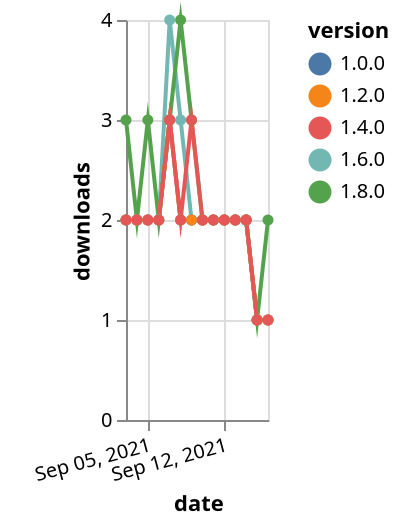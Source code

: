 {"$schema": "https://vega.github.io/schema/vega-lite/v5.json", "description": "A simple bar chart with embedded data.", "data": {"values": [{"date": "2021-09-03", "total": 692, "delta": 2, "version": "1.6.0"}, {"date": "2021-09-04", "total": 694, "delta": 2, "version": "1.6.0"}, {"date": "2021-09-05", "total": 696, "delta": 2, "version": "1.6.0"}, {"date": "2021-09-06", "total": 698, "delta": 2, "version": "1.6.0"}, {"date": "2021-09-07", "total": 702, "delta": 4, "version": "1.6.0"}, {"date": "2021-09-08", "total": 705, "delta": 3, "version": "1.6.0"}, {"date": "2021-09-09", "total": 707, "delta": 2, "version": "1.6.0"}, {"date": "2021-09-10", "total": 709, "delta": 2, "version": "1.6.0"}, {"date": "2021-09-11", "total": 711, "delta": 2, "version": "1.6.0"}, {"date": "2021-09-12", "total": 713, "delta": 2, "version": "1.6.0"}, {"date": "2021-09-13", "total": 715, "delta": 2, "version": "1.6.0"}, {"date": "2021-09-14", "total": 717, "delta": 2, "version": "1.6.0"}, {"date": "2021-09-15", "total": 718, "delta": 1, "version": "1.6.0"}, {"date": "2021-09-16", "total": 719, "delta": 1, "version": "1.6.0"}, {"date": "2021-09-03", "total": 223, "delta": 3, "version": "1.8.0"}, {"date": "2021-09-04", "total": 225, "delta": 2, "version": "1.8.0"}, {"date": "2021-09-05", "total": 228, "delta": 3, "version": "1.8.0"}, {"date": "2021-09-06", "total": 230, "delta": 2, "version": "1.8.0"}, {"date": "2021-09-07", "total": 233, "delta": 3, "version": "1.8.0"}, {"date": "2021-09-08", "total": 237, "delta": 4, "version": "1.8.0"}, {"date": "2021-09-09", "total": 240, "delta": 3, "version": "1.8.0"}, {"date": "2021-09-10", "total": 242, "delta": 2, "version": "1.8.0"}, {"date": "2021-09-11", "total": 244, "delta": 2, "version": "1.8.0"}, {"date": "2021-09-12", "total": 246, "delta": 2, "version": "1.8.0"}, {"date": "2021-09-13", "total": 248, "delta": 2, "version": "1.8.0"}, {"date": "2021-09-14", "total": 250, "delta": 2, "version": "1.8.0"}, {"date": "2021-09-15", "total": 251, "delta": 1, "version": "1.8.0"}, {"date": "2021-09-16", "total": 253, "delta": 2, "version": "1.8.0"}, {"date": "2021-09-03", "total": 1627, "delta": 2, "version": "1.0.0"}, {"date": "2021-09-04", "total": 1629, "delta": 2, "version": "1.0.0"}, {"date": "2021-09-05", "total": 1631, "delta": 2, "version": "1.0.0"}, {"date": "2021-09-06", "total": 1633, "delta": 2, "version": "1.0.0"}, {"date": "2021-09-07", "total": 1636, "delta": 3, "version": "1.0.0"}, {"date": "2021-09-08", "total": 1638, "delta": 2, "version": "1.0.0"}, {"date": "2021-09-09", "total": 1640, "delta": 2, "version": "1.0.0"}, {"date": "2021-09-10", "total": 1642, "delta": 2, "version": "1.0.0"}, {"date": "2021-09-11", "total": 1644, "delta": 2, "version": "1.0.0"}, {"date": "2021-09-12", "total": 1646, "delta": 2, "version": "1.0.0"}, {"date": "2021-09-13", "total": 1648, "delta": 2, "version": "1.0.0"}, {"date": "2021-09-14", "total": 1650, "delta": 2, "version": "1.0.0"}, {"date": "2021-09-15", "total": 1651, "delta": 1, "version": "1.0.0"}, {"date": "2021-09-16", "total": 1652, "delta": 1, "version": "1.0.0"}, {"date": "2021-09-03", "total": 1456, "delta": 2, "version": "1.2.0"}, {"date": "2021-09-04", "total": 1458, "delta": 2, "version": "1.2.0"}, {"date": "2021-09-05", "total": 1460, "delta": 2, "version": "1.2.0"}, {"date": "2021-09-06", "total": 1462, "delta": 2, "version": "1.2.0"}, {"date": "2021-09-07", "total": 1465, "delta": 3, "version": "1.2.0"}, {"date": "2021-09-08", "total": 1467, "delta": 2, "version": "1.2.0"}, {"date": "2021-09-09", "total": 1469, "delta": 2, "version": "1.2.0"}, {"date": "2021-09-10", "total": 1471, "delta": 2, "version": "1.2.0"}, {"date": "2021-09-11", "total": 1473, "delta": 2, "version": "1.2.0"}, {"date": "2021-09-12", "total": 1475, "delta": 2, "version": "1.2.0"}, {"date": "2021-09-13", "total": 1477, "delta": 2, "version": "1.2.0"}, {"date": "2021-09-14", "total": 1479, "delta": 2, "version": "1.2.0"}, {"date": "2021-09-15", "total": 1480, "delta": 1, "version": "1.2.0"}, {"date": "2021-09-16", "total": 1481, "delta": 1, "version": "1.2.0"}, {"date": "2021-09-03", "total": 993, "delta": 2, "version": "1.4.0"}, {"date": "2021-09-04", "total": 995, "delta": 2, "version": "1.4.0"}, {"date": "2021-09-05", "total": 997, "delta": 2, "version": "1.4.0"}, {"date": "2021-09-06", "total": 999, "delta": 2, "version": "1.4.0"}, {"date": "2021-09-07", "total": 1002, "delta": 3, "version": "1.4.0"}, {"date": "2021-09-08", "total": 1004, "delta": 2, "version": "1.4.0"}, {"date": "2021-09-09", "total": 1007, "delta": 3, "version": "1.4.0"}, {"date": "2021-09-10", "total": 1009, "delta": 2, "version": "1.4.0"}, {"date": "2021-09-11", "total": 1011, "delta": 2, "version": "1.4.0"}, {"date": "2021-09-12", "total": 1013, "delta": 2, "version": "1.4.0"}, {"date": "2021-09-13", "total": 1015, "delta": 2, "version": "1.4.0"}, {"date": "2021-09-14", "total": 1017, "delta": 2, "version": "1.4.0"}, {"date": "2021-09-15", "total": 1018, "delta": 1, "version": "1.4.0"}, {"date": "2021-09-16", "total": 1019, "delta": 1, "version": "1.4.0"}]}, "width": "container", "mark": {"type": "line", "point": {"filled": true}}, "encoding": {"x": {"field": "date", "type": "temporal", "timeUnit": "yearmonthdate", "title": "date", "axis": {"labelAngle": -15}}, "y": {"field": "delta", "type": "quantitative", "title": "downloads"}, "color": {"field": "version", "type": "nominal"}, "tooltip": {"field": "delta"}}}